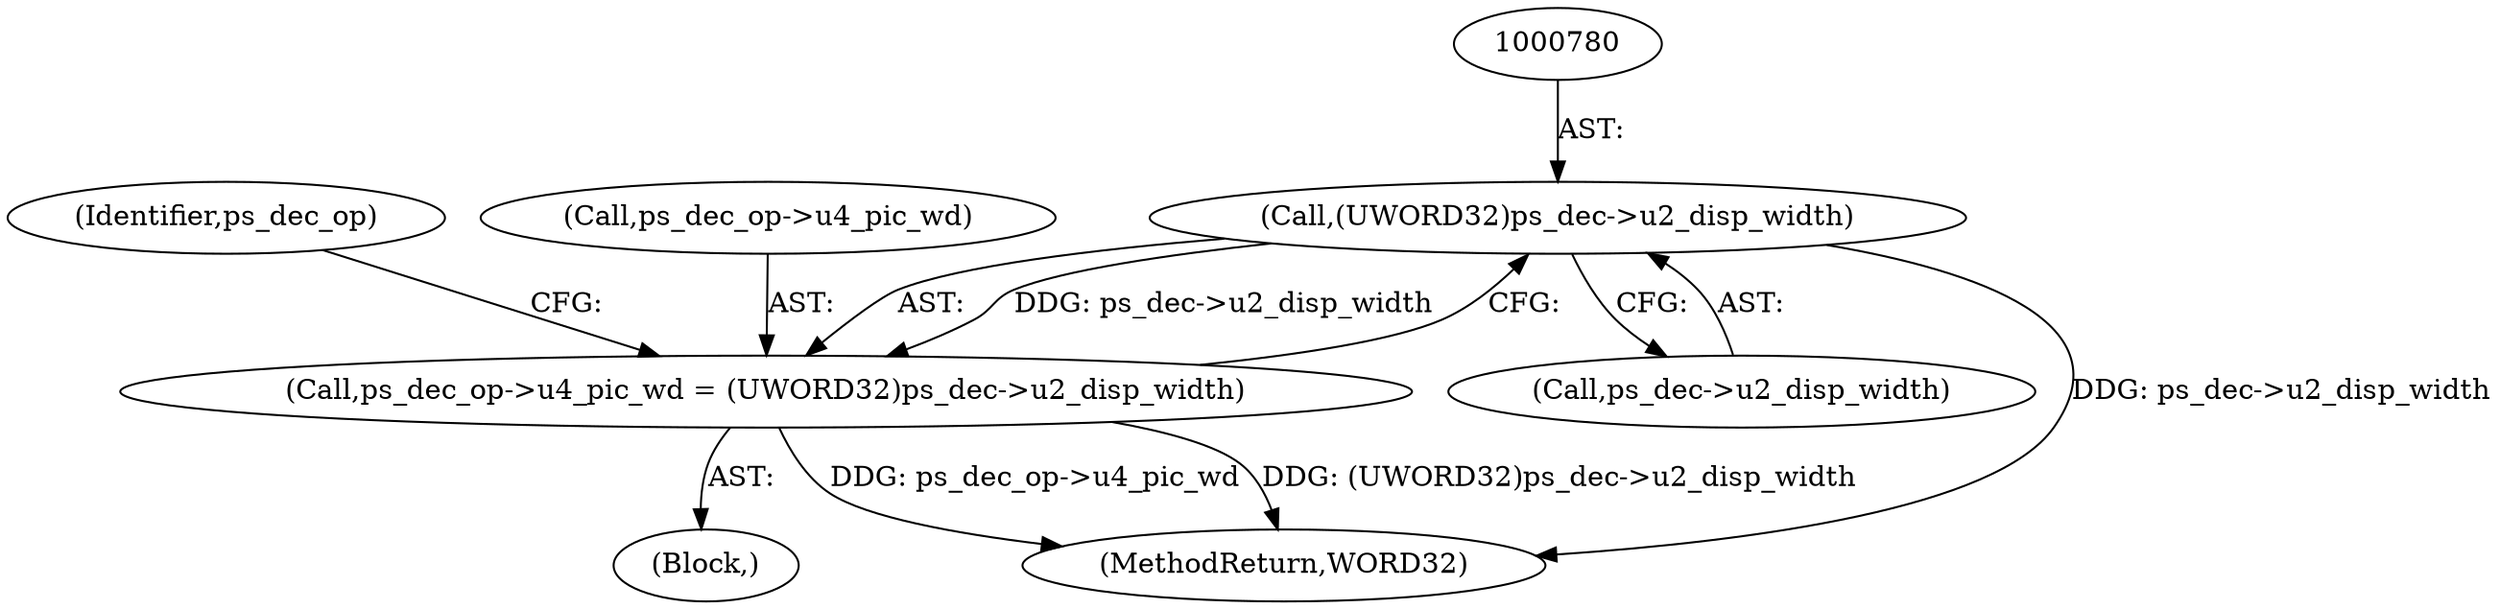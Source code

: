 digraph "0_Android_7109ce3f8f90a28ca9f0ee6e14f6ac5e414c62cf@pointer" {
"1000779" [label="(Call,(UWORD32)ps_dec->u2_disp_width)"];
"1000775" [label="(Call,ps_dec_op->u4_pic_wd = (UWORD32)ps_dec->u2_disp_width)"];
"1000712" [label="(Block,)"];
"1000786" [label="(Identifier,ps_dec_op)"];
"1000776" [label="(Call,ps_dec_op->u4_pic_wd)"];
"1000781" [label="(Call,ps_dec->u2_disp_width)"];
"1002160" [label="(MethodReturn,WORD32)"];
"1000775" [label="(Call,ps_dec_op->u4_pic_wd = (UWORD32)ps_dec->u2_disp_width)"];
"1000779" [label="(Call,(UWORD32)ps_dec->u2_disp_width)"];
"1000779" -> "1000775"  [label="AST: "];
"1000779" -> "1000781"  [label="CFG: "];
"1000780" -> "1000779"  [label="AST: "];
"1000781" -> "1000779"  [label="AST: "];
"1000775" -> "1000779"  [label="CFG: "];
"1000779" -> "1002160"  [label="DDG: ps_dec->u2_disp_width"];
"1000779" -> "1000775"  [label="DDG: ps_dec->u2_disp_width"];
"1000775" -> "1000712"  [label="AST: "];
"1000776" -> "1000775"  [label="AST: "];
"1000786" -> "1000775"  [label="CFG: "];
"1000775" -> "1002160"  [label="DDG: ps_dec_op->u4_pic_wd"];
"1000775" -> "1002160"  [label="DDG: (UWORD32)ps_dec->u2_disp_width"];
}
